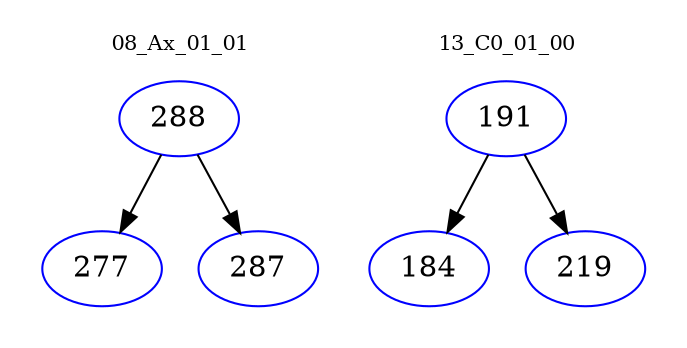 digraph{
subgraph cluster_0 {
color = white
label = "08_Ax_01_01";
fontsize=10;
T0_288 [label="288", color="blue"]
T0_288 -> T0_277 [color="black"]
T0_277 [label="277", color="blue"]
T0_288 -> T0_287 [color="black"]
T0_287 [label="287", color="blue"]
}
subgraph cluster_1 {
color = white
label = "13_C0_01_00";
fontsize=10;
T1_191 [label="191", color="blue"]
T1_191 -> T1_184 [color="black"]
T1_184 [label="184", color="blue"]
T1_191 -> T1_219 [color="black"]
T1_219 [label="219", color="blue"]
}
}

